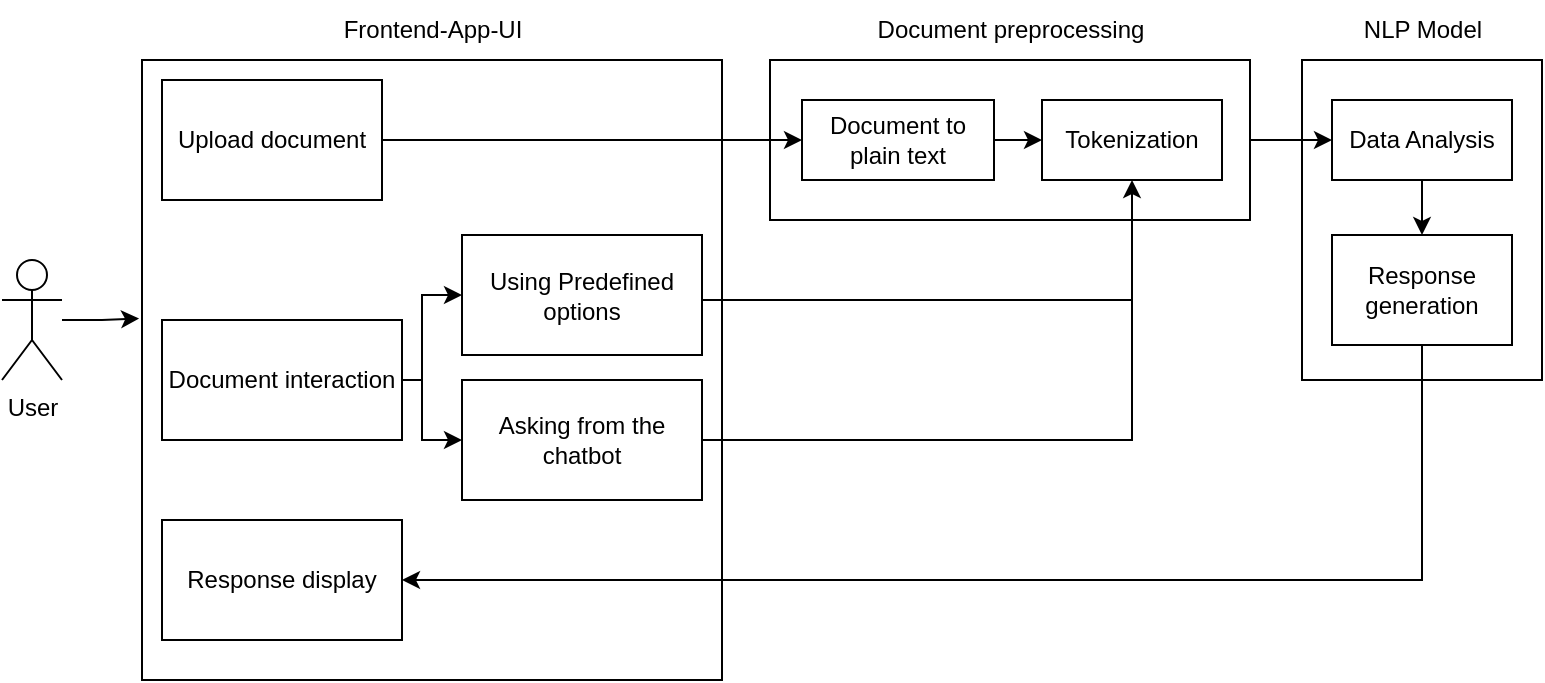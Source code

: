 <mxfile version="21.7.5" type="github">
  <diagram name="Page-1" id="_FOF3vNBwUpF74FrS9Q2">
    <mxGraphModel dx="909" dy="498" grid="1" gridSize="10" guides="1" tooltips="1" connect="1" arrows="1" fold="1" page="1" pageScale="1" pageWidth="827" pageHeight="1169" math="0" shadow="0">
      <root>
        <mxCell id="0" />
        <mxCell id="1" parent="0" />
        <mxCell id="9lRfgTgeqvCA1QO0iF4R-35" style="edgeStyle=orthogonalEdgeStyle;rounded=0;orthogonalLoop=1;jettySize=auto;html=1;entryX=-0.005;entryY=0.417;entryDx=0;entryDy=0;entryPerimeter=0;" edge="1" parent="1" source="dwdWkB2MXi2rC2U3yPc7-1" target="dwdWkB2MXi2rC2U3yPc7-2">
          <mxGeometry relative="1" as="geometry" />
        </mxCell>
        <mxCell id="dwdWkB2MXi2rC2U3yPc7-1" value="User" style="shape=umlActor;verticalLabelPosition=bottom;verticalAlign=top;html=1;outlineConnect=0;" parent="1" vertex="1">
          <mxGeometry x="30" y="170" width="30" height="60" as="geometry" />
        </mxCell>
        <mxCell id="dwdWkB2MXi2rC2U3yPc7-2" value="" style="rounded=0;whiteSpace=wrap;html=1;" parent="1" vertex="1">
          <mxGeometry x="100" y="70" width="290" height="310" as="geometry" />
        </mxCell>
        <mxCell id="dwdWkB2MXi2rC2U3yPc7-12" value="Frontend-App-UI" style="text;html=1;align=center;verticalAlign=middle;resizable=0;points=[];autosize=1;strokeColor=none;fillColor=none;" parent="1" vertex="1">
          <mxGeometry x="190" y="40" width="110" height="30" as="geometry" />
        </mxCell>
        <mxCell id="9lRfgTgeqvCA1QO0iF4R-1" value="Upload document" style="rounded=0;whiteSpace=wrap;html=1;" vertex="1" parent="1">
          <mxGeometry x="110" y="80" width="110" height="60" as="geometry" />
        </mxCell>
        <mxCell id="9lRfgTgeqvCA1QO0iF4R-28" value="" style="edgeStyle=orthogonalEdgeStyle;rounded=0;orthogonalLoop=1;jettySize=auto;html=1;" edge="1" parent="1" source="9lRfgTgeqvCA1QO0iF4R-2" target="9lRfgTgeqvCA1QO0iF4R-4">
          <mxGeometry relative="1" as="geometry">
            <Array as="points">
              <mxPoint x="240" y="230" />
              <mxPoint x="240" y="260" />
            </Array>
          </mxGeometry>
        </mxCell>
        <mxCell id="9lRfgTgeqvCA1QO0iF4R-29" style="edgeStyle=orthogonalEdgeStyle;rounded=0;orthogonalLoop=1;jettySize=auto;html=1;exitX=1;exitY=0.5;exitDx=0;exitDy=0;entryX=0;entryY=0.5;entryDx=0;entryDy=0;" edge="1" parent="1" source="9lRfgTgeqvCA1QO0iF4R-2" target="9lRfgTgeqvCA1QO0iF4R-3">
          <mxGeometry relative="1" as="geometry">
            <Array as="points">
              <mxPoint x="240" y="230" />
              <mxPoint x="240" y="188" />
            </Array>
          </mxGeometry>
        </mxCell>
        <mxCell id="9lRfgTgeqvCA1QO0iF4R-2" value="Document interaction" style="rounded=0;whiteSpace=wrap;html=1;" vertex="1" parent="1">
          <mxGeometry x="110" y="200" width="120" height="60" as="geometry" />
        </mxCell>
        <mxCell id="9lRfgTgeqvCA1QO0iF4R-3" value="Using Predefined options" style="rounded=0;whiteSpace=wrap;html=1;" vertex="1" parent="1">
          <mxGeometry x="260" y="157.5" width="120" height="60" as="geometry" />
        </mxCell>
        <mxCell id="9lRfgTgeqvCA1QO0iF4R-4" value="Asking from the chatbot" style="rounded=0;whiteSpace=wrap;html=1;" vertex="1" parent="1">
          <mxGeometry x="260" y="230" width="120" height="60" as="geometry" />
        </mxCell>
        <mxCell id="9lRfgTgeqvCA1QO0iF4R-5" value="" style="rounded=0;whiteSpace=wrap;html=1;" vertex="1" parent="1">
          <mxGeometry x="414" y="70" width="240" height="80" as="geometry" />
        </mxCell>
        <mxCell id="9lRfgTgeqvCA1QO0iF4R-6" value="Document preprocessing" style="text;html=1;align=center;verticalAlign=middle;resizable=0;points=[];autosize=1;strokeColor=none;fillColor=none;" vertex="1" parent="1">
          <mxGeometry x="454" y="40" width="160" height="30" as="geometry" />
        </mxCell>
        <mxCell id="9lRfgTgeqvCA1QO0iF4R-13" style="edgeStyle=orthogonalEdgeStyle;rounded=0;orthogonalLoop=1;jettySize=auto;html=1;exitX=1;exitY=0.5;exitDx=0;exitDy=0;" edge="1" parent="1" source="9lRfgTgeqvCA1QO0iF4R-7" target="9lRfgTgeqvCA1QO0iF4R-8">
          <mxGeometry relative="1" as="geometry" />
        </mxCell>
        <mxCell id="9lRfgTgeqvCA1QO0iF4R-7" value="Document to plain text" style="rounded=0;whiteSpace=wrap;html=1;" vertex="1" parent="1">
          <mxGeometry x="430" y="90" width="96" height="40" as="geometry" />
        </mxCell>
        <mxCell id="9lRfgTgeqvCA1QO0iF4R-8" value="Tokenization" style="rounded=0;whiteSpace=wrap;html=1;" vertex="1" parent="1">
          <mxGeometry x="550" y="90" width="90" height="40" as="geometry" />
        </mxCell>
        <mxCell id="9lRfgTgeqvCA1QO0iF4R-9" value="" style="rounded=0;whiteSpace=wrap;html=1;" vertex="1" parent="1">
          <mxGeometry x="680" y="70" width="120" height="160" as="geometry" />
        </mxCell>
        <mxCell id="9lRfgTgeqvCA1QO0iF4R-10" value="NLP Model" style="text;html=1;align=center;verticalAlign=middle;resizable=0;points=[];autosize=1;strokeColor=none;fillColor=none;" vertex="1" parent="1">
          <mxGeometry x="700" y="40" width="80" height="30" as="geometry" />
        </mxCell>
        <mxCell id="9lRfgTgeqvCA1QO0iF4R-20" style="edgeStyle=orthogonalEdgeStyle;rounded=0;orthogonalLoop=1;jettySize=auto;html=1;entryX=0.5;entryY=0;entryDx=0;entryDy=0;" edge="1" parent="1" source="9lRfgTgeqvCA1QO0iF4R-11" target="9lRfgTgeqvCA1QO0iF4R-18">
          <mxGeometry relative="1" as="geometry" />
        </mxCell>
        <mxCell id="9lRfgTgeqvCA1QO0iF4R-11" value="Data Analysis" style="rounded=0;whiteSpace=wrap;html=1;" vertex="1" parent="1">
          <mxGeometry x="695" y="90" width="90" height="40" as="geometry" />
        </mxCell>
        <mxCell id="9lRfgTgeqvCA1QO0iF4R-22" style="edgeStyle=orthogonalEdgeStyle;rounded=0;orthogonalLoop=1;jettySize=auto;html=1;exitX=0.5;exitY=1;exitDx=0;exitDy=0;entryX=1;entryY=0.5;entryDx=0;entryDy=0;" edge="1" parent="1" source="9lRfgTgeqvCA1QO0iF4R-18" target="9lRfgTgeqvCA1QO0iF4R-21">
          <mxGeometry relative="1" as="geometry" />
        </mxCell>
        <mxCell id="9lRfgTgeqvCA1QO0iF4R-18" value="Response generation" style="rounded=0;whiteSpace=wrap;html=1;" vertex="1" parent="1">
          <mxGeometry x="695" y="157.5" width="90" height="55" as="geometry" />
        </mxCell>
        <mxCell id="9lRfgTgeqvCA1QO0iF4R-19" style="edgeStyle=orthogonalEdgeStyle;rounded=0;orthogonalLoop=1;jettySize=auto;html=1;exitX=1;exitY=0.5;exitDx=0;exitDy=0;entryX=0;entryY=0.5;entryDx=0;entryDy=0;" edge="1" parent="1" source="9lRfgTgeqvCA1QO0iF4R-5" target="9lRfgTgeqvCA1QO0iF4R-11">
          <mxGeometry relative="1" as="geometry" />
        </mxCell>
        <mxCell id="9lRfgTgeqvCA1QO0iF4R-21" value="Response display" style="rounded=0;whiteSpace=wrap;html=1;" vertex="1" parent="1">
          <mxGeometry x="110" y="300" width="120" height="60" as="geometry" />
        </mxCell>
        <mxCell id="9lRfgTgeqvCA1QO0iF4R-25" value="" style="edgeStyle=orthogonalEdgeStyle;rounded=0;orthogonalLoop=1;jettySize=auto;html=1;entryX=0.5;entryY=1;entryDx=0;entryDy=0;" edge="1" parent="1" source="9lRfgTgeqvCA1QO0iF4R-4" target="9lRfgTgeqvCA1QO0iF4R-8">
          <mxGeometry relative="1" as="geometry">
            <mxPoint x="370" y="260" as="sourcePoint" />
            <mxPoint x="585" y="120" as="targetPoint" />
            <Array as="points" />
          </mxGeometry>
        </mxCell>
        <mxCell id="9lRfgTgeqvCA1QO0iF4R-31" style="edgeStyle=orthogonalEdgeStyle;rounded=0;orthogonalLoop=1;jettySize=auto;html=1;entryX=0;entryY=0.5;entryDx=0;entryDy=0;" edge="1" parent="1" source="9lRfgTgeqvCA1QO0iF4R-1" target="9lRfgTgeqvCA1QO0iF4R-7">
          <mxGeometry relative="1" as="geometry" />
        </mxCell>
        <mxCell id="9lRfgTgeqvCA1QO0iF4R-34" value="" style="endArrow=none;html=1;rounded=0;" edge="1" parent="1">
          <mxGeometry width="50" height="50" relative="1" as="geometry">
            <mxPoint x="380" y="190" as="sourcePoint" />
            <mxPoint x="595" y="190" as="targetPoint" />
          </mxGeometry>
        </mxCell>
      </root>
    </mxGraphModel>
  </diagram>
</mxfile>
